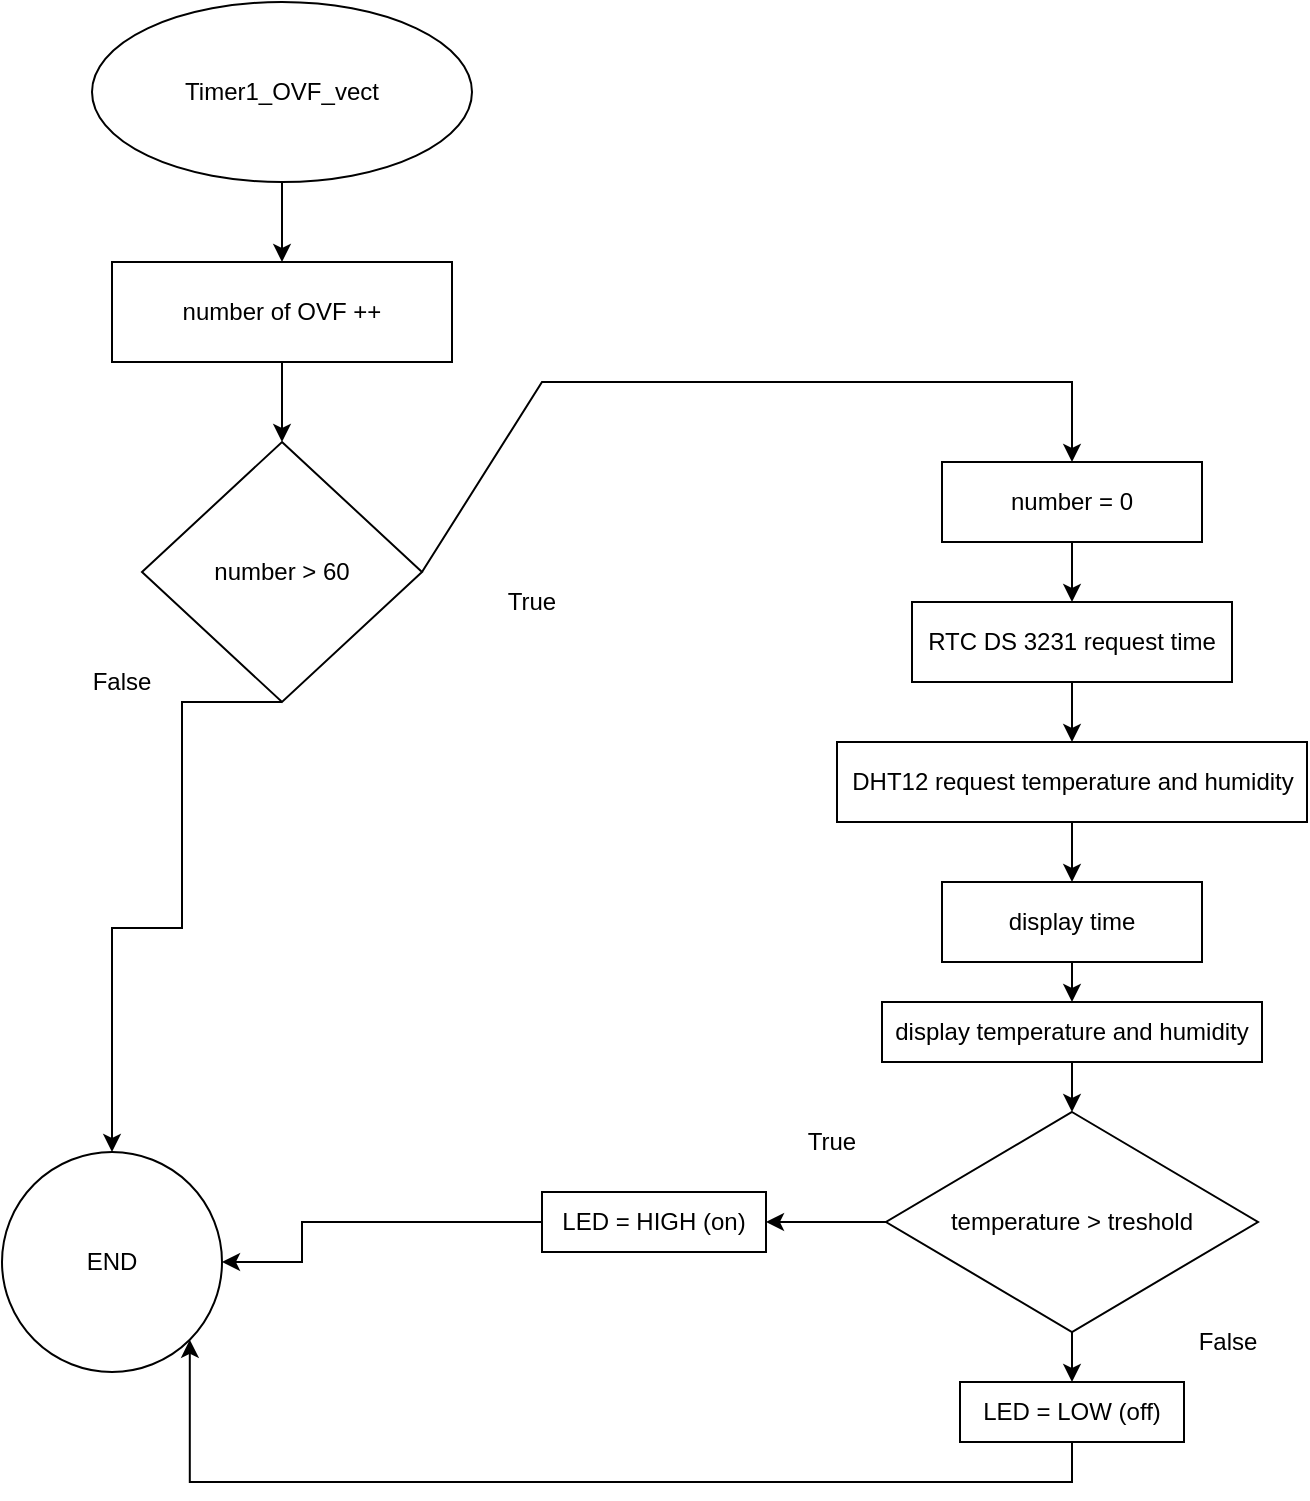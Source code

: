 <mxfile version="20.5.3" type="github">
  <diagram id="C5RBs43oDa-KdzZeNtuy" name="Page-1">
    <mxGraphModel dx="1659" dy="784" grid="1" gridSize="10" guides="1" tooltips="1" connect="1" arrows="1" fold="1" page="1" pageScale="1" pageWidth="827" pageHeight="1169" math="0" shadow="0">
      <root>
        <mxCell id="WIyWlLk6GJQsqaUBKTNV-0" />
        <mxCell id="WIyWlLk6GJQsqaUBKTNV-1" parent="WIyWlLk6GJQsqaUBKTNV-0" />
        <mxCell id="1CWDE1kLBc39JL5JjA1b-0" value="Timer1_OVF_vect" style="ellipse;whiteSpace=wrap;html=1;" vertex="1" parent="WIyWlLk6GJQsqaUBKTNV-1">
          <mxGeometry x="145" y="30" width="190" height="90" as="geometry" />
        </mxCell>
        <mxCell id="1CWDE1kLBc39JL5JjA1b-1" value="" style="endArrow=classic;html=1;rounded=0;exitX=0.5;exitY=1;exitDx=0;exitDy=0;entryX=0.5;entryY=0;entryDx=0;entryDy=0;" edge="1" parent="WIyWlLk6GJQsqaUBKTNV-1" source="1CWDE1kLBc39JL5JjA1b-0" target="1CWDE1kLBc39JL5JjA1b-2">
          <mxGeometry width="50" height="50" relative="1" as="geometry">
            <mxPoint x="210" y="170" as="sourcePoint" />
            <mxPoint x="220" y="160" as="targetPoint" />
          </mxGeometry>
        </mxCell>
        <mxCell id="1CWDE1kLBc39JL5JjA1b-4" style="edgeStyle=orthogonalEdgeStyle;rounded=0;orthogonalLoop=1;jettySize=auto;html=1;exitX=0.5;exitY=1;exitDx=0;exitDy=0;entryX=0.5;entryY=0;entryDx=0;entryDy=0;" edge="1" parent="WIyWlLk6GJQsqaUBKTNV-1" source="1CWDE1kLBc39JL5JjA1b-2" target="1CWDE1kLBc39JL5JjA1b-3">
          <mxGeometry relative="1" as="geometry" />
        </mxCell>
        <mxCell id="1CWDE1kLBc39JL5JjA1b-2" value="number of OVF ++" style="rounded=0;whiteSpace=wrap;html=1;" vertex="1" parent="WIyWlLk6GJQsqaUBKTNV-1">
          <mxGeometry x="155" y="160" width="170" height="50" as="geometry" />
        </mxCell>
        <mxCell id="1CWDE1kLBc39JL5JjA1b-12" style="edgeStyle=orthogonalEdgeStyle;rounded=0;orthogonalLoop=1;jettySize=auto;html=1;exitX=0.5;exitY=1;exitDx=0;exitDy=0;entryX=0.5;entryY=0;entryDx=0;entryDy=0;" edge="1" parent="WIyWlLk6GJQsqaUBKTNV-1" source="1CWDE1kLBc39JL5JjA1b-3" target="1CWDE1kLBc39JL5JjA1b-10">
          <mxGeometry relative="1" as="geometry">
            <Array as="points">
              <mxPoint x="190" y="380" />
              <mxPoint x="190" y="493" />
              <mxPoint x="155" y="493" />
            </Array>
          </mxGeometry>
        </mxCell>
        <mxCell id="1CWDE1kLBc39JL5JjA1b-3" value="number &amp;gt; 60" style="rhombus;whiteSpace=wrap;html=1;" vertex="1" parent="WIyWlLk6GJQsqaUBKTNV-1">
          <mxGeometry x="170" y="250" width="140" height="130" as="geometry" />
        </mxCell>
        <mxCell id="1CWDE1kLBc39JL5JjA1b-14" style="edgeStyle=orthogonalEdgeStyle;rounded=0;orthogonalLoop=1;jettySize=auto;html=1;exitX=0.5;exitY=1;exitDx=0;exitDy=0;entryX=0.5;entryY=0;entryDx=0;entryDy=0;" edge="1" parent="WIyWlLk6GJQsqaUBKTNV-1" source="1CWDE1kLBc39JL5JjA1b-5" target="1CWDE1kLBc39JL5JjA1b-13">
          <mxGeometry relative="1" as="geometry" />
        </mxCell>
        <mxCell id="1CWDE1kLBc39JL5JjA1b-5" value="number = 0" style="rounded=0;whiteSpace=wrap;html=1;" vertex="1" parent="WIyWlLk6GJQsqaUBKTNV-1">
          <mxGeometry x="570" y="260" width="130" height="40" as="geometry" />
        </mxCell>
        <mxCell id="1CWDE1kLBc39JL5JjA1b-8" value="True" style="text;html=1;strokeColor=none;fillColor=none;align=center;verticalAlign=middle;whiteSpace=wrap;rounded=0;" vertex="1" parent="WIyWlLk6GJQsqaUBKTNV-1">
          <mxGeometry x="325" y="310" width="80" height="40" as="geometry" />
        </mxCell>
        <mxCell id="1CWDE1kLBc39JL5JjA1b-9" value="False" style="text;html=1;strokeColor=none;fillColor=none;align=center;verticalAlign=middle;whiteSpace=wrap;rounded=0;" vertex="1" parent="WIyWlLk6GJQsqaUBKTNV-1">
          <mxGeometry x="120" y="350" width="80" height="40" as="geometry" />
        </mxCell>
        <mxCell id="1CWDE1kLBc39JL5JjA1b-10" value="END" style="ellipse;whiteSpace=wrap;html=1;aspect=fixed;" vertex="1" parent="WIyWlLk6GJQsqaUBKTNV-1">
          <mxGeometry x="100" y="605" width="110" height="110" as="geometry" />
        </mxCell>
        <mxCell id="1CWDE1kLBc39JL5JjA1b-29" style="edgeStyle=orthogonalEdgeStyle;rounded=0;orthogonalLoop=1;jettySize=auto;html=1;exitX=0.5;exitY=1;exitDx=0;exitDy=0;entryX=0.5;entryY=0;entryDx=0;entryDy=0;" edge="1" parent="WIyWlLk6GJQsqaUBKTNV-1" source="1CWDE1kLBc39JL5JjA1b-13" target="1CWDE1kLBc39JL5JjA1b-16">
          <mxGeometry relative="1" as="geometry" />
        </mxCell>
        <mxCell id="1CWDE1kLBc39JL5JjA1b-13" value="RTC DS 3231 request time" style="rounded=0;whiteSpace=wrap;html=1;" vertex="1" parent="WIyWlLk6GJQsqaUBKTNV-1">
          <mxGeometry x="555" y="330" width="160" height="40" as="geometry" />
        </mxCell>
        <mxCell id="1CWDE1kLBc39JL5JjA1b-18" style="edgeStyle=orthogonalEdgeStyle;rounded=0;orthogonalLoop=1;jettySize=auto;html=1;exitX=0.5;exitY=1;exitDx=0;exitDy=0;entryX=0.5;entryY=0;entryDx=0;entryDy=0;" edge="1" parent="WIyWlLk6GJQsqaUBKTNV-1" source="1CWDE1kLBc39JL5JjA1b-16" target="1CWDE1kLBc39JL5JjA1b-17">
          <mxGeometry relative="1" as="geometry" />
        </mxCell>
        <mxCell id="1CWDE1kLBc39JL5JjA1b-16" value="DHT12 request temperature and humidity" style="rounded=0;whiteSpace=wrap;html=1;" vertex="1" parent="WIyWlLk6GJQsqaUBKTNV-1">
          <mxGeometry x="517.5" y="400" width="235" height="40" as="geometry" />
        </mxCell>
        <mxCell id="1CWDE1kLBc39JL5JjA1b-20" style="edgeStyle=orthogonalEdgeStyle;rounded=0;orthogonalLoop=1;jettySize=auto;html=1;exitX=0.5;exitY=1;exitDx=0;exitDy=0;entryX=0.5;entryY=0;entryDx=0;entryDy=0;" edge="1" parent="WIyWlLk6GJQsqaUBKTNV-1" source="1CWDE1kLBc39JL5JjA1b-17" target="1CWDE1kLBc39JL5JjA1b-19">
          <mxGeometry relative="1" as="geometry" />
        </mxCell>
        <mxCell id="1CWDE1kLBc39JL5JjA1b-17" value="display time" style="rounded=0;whiteSpace=wrap;html=1;" vertex="1" parent="WIyWlLk6GJQsqaUBKTNV-1">
          <mxGeometry x="570" y="470" width="130" height="40" as="geometry" />
        </mxCell>
        <mxCell id="1CWDE1kLBc39JL5JjA1b-25" style="edgeStyle=orthogonalEdgeStyle;rounded=0;orthogonalLoop=1;jettySize=auto;html=1;exitX=0.5;exitY=1;exitDx=0;exitDy=0;entryX=0.5;entryY=0;entryDx=0;entryDy=0;" edge="1" parent="WIyWlLk6GJQsqaUBKTNV-1" source="1CWDE1kLBc39JL5JjA1b-19" target="1CWDE1kLBc39JL5JjA1b-23">
          <mxGeometry relative="1" as="geometry" />
        </mxCell>
        <mxCell id="1CWDE1kLBc39JL5JjA1b-19" value="display temperature and humidity" style="rounded=0;whiteSpace=wrap;html=1;" vertex="1" parent="WIyWlLk6GJQsqaUBKTNV-1">
          <mxGeometry x="540" y="530" width="190" height="30" as="geometry" />
        </mxCell>
        <mxCell id="1CWDE1kLBc39JL5JjA1b-31" style="edgeStyle=orthogonalEdgeStyle;rounded=0;orthogonalLoop=1;jettySize=auto;html=1;exitX=0.5;exitY=1;exitDx=0;exitDy=0;entryX=0.5;entryY=0;entryDx=0;entryDy=0;" edge="1" parent="WIyWlLk6GJQsqaUBKTNV-1" source="1CWDE1kLBc39JL5JjA1b-23" target="1CWDE1kLBc39JL5JjA1b-30">
          <mxGeometry relative="1" as="geometry" />
        </mxCell>
        <mxCell id="1CWDE1kLBc39JL5JjA1b-33" style="edgeStyle=orthogonalEdgeStyle;rounded=0;orthogonalLoop=1;jettySize=auto;html=1;exitX=0;exitY=0.5;exitDx=0;exitDy=0;entryX=1;entryY=0.5;entryDx=0;entryDy=0;" edge="1" parent="WIyWlLk6GJQsqaUBKTNV-1" source="1CWDE1kLBc39JL5JjA1b-23" target="1CWDE1kLBc39JL5JjA1b-32">
          <mxGeometry relative="1" as="geometry" />
        </mxCell>
        <mxCell id="1CWDE1kLBc39JL5JjA1b-23" value="temperature &amp;gt; treshold" style="rhombus;whiteSpace=wrap;html=1;" vertex="1" parent="WIyWlLk6GJQsqaUBKTNV-1">
          <mxGeometry x="542" y="585" width="186" height="110" as="geometry" />
        </mxCell>
        <mxCell id="1CWDE1kLBc39JL5JjA1b-28" value="" style="endArrow=classic;html=1;rounded=0;entryX=0.5;entryY=0;entryDx=0;entryDy=0;exitX=1;exitY=0.5;exitDx=0;exitDy=0;" edge="1" parent="WIyWlLk6GJQsqaUBKTNV-1" source="1CWDE1kLBc39JL5JjA1b-3" target="1CWDE1kLBc39JL5JjA1b-5">
          <mxGeometry width="50" height="50" relative="1" as="geometry">
            <mxPoint x="370" y="315" as="sourcePoint" />
            <mxPoint x="360" y="200" as="targetPoint" />
            <Array as="points">
              <mxPoint x="370" y="220" />
              <mxPoint x="635" y="220" />
            </Array>
          </mxGeometry>
        </mxCell>
        <mxCell id="1CWDE1kLBc39JL5JjA1b-36" style="edgeStyle=orthogonalEdgeStyle;rounded=0;orthogonalLoop=1;jettySize=auto;html=1;exitX=0.5;exitY=1;exitDx=0;exitDy=0;entryX=1;entryY=1;entryDx=0;entryDy=0;" edge="1" parent="WIyWlLk6GJQsqaUBKTNV-1" source="1CWDE1kLBc39JL5JjA1b-30" target="1CWDE1kLBc39JL5JjA1b-10">
          <mxGeometry relative="1" as="geometry" />
        </mxCell>
        <mxCell id="1CWDE1kLBc39JL5JjA1b-30" value="LED = LOW (off)" style="rounded=0;whiteSpace=wrap;html=1;" vertex="1" parent="WIyWlLk6GJQsqaUBKTNV-1">
          <mxGeometry x="579" y="720" width="112" height="30" as="geometry" />
        </mxCell>
        <mxCell id="1CWDE1kLBc39JL5JjA1b-38" style="edgeStyle=orthogonalEdgeStyle;rounded=0;orthogonalLoop=1;jettySize=auto;html=1;exitX=0;exitY=0.5;exitDx=0;exitDy=0;entryX=1;entryY=0.5;entryDx=0;entryDy=0;" edge="1" parent="WIyWlLk6GJQsqaUBKTNV-1" source="1CWDE1kLBc39JL5JjA1b-32" target="1CWDE1kLBc39JL5JjA1b-10">
          <mxGeometry relative="1" as="geometry">
            <Array as="points">
              <mxPoint x="250" y="640" />
              <mxPoint x="250" y="660" />
            </Array>
          </mxGeometry>
        </mxCell>
        <mxCell id="1CWDE1kLBc39JL5JjA1b-32" value="LED = HIGH (on)" style="rounded=0;whiteSpace=wrap;html=1;" vertex="1" parent="WIyWlLk6GJQsqaUBKTNV-1">
          <mxGeometry x="370" y="625" width="112" height="30" as="geometry" />
        </mxCell>
        <mxCell id="1CWDE1kLBc39JL5JjA1b-39" value="False" style="text;html=1;strokeColor=none;fillColor=none;align=center;verticalAlign=middle;whiteSpace=wrap;rounded=0;" vertex="1" parent="WIyWlLk6GJQsqaUBKTNV-1">
          <mxGeometry x="672.5" y="685" width="80" height="30" as="geometry" />
        </mxCell>
        <mxCell id="1CWDE1kLBc39JL5JjA1b-40" value="True" style="text;html=1;strokeColor=none;fillColor=none;align=center;verticalAlign=middle;whiteSpace=wrap;rounded=0;" vertex="1" parent="WIyWlLk6GJQsqaUBKTNV-1">
          <mxGeometry x="475" y="580" width="80" height="40" as="geometry" />
        </mxCell>
      </root>
    </mxGraphModel>
  </diagram>
</mxfile>
